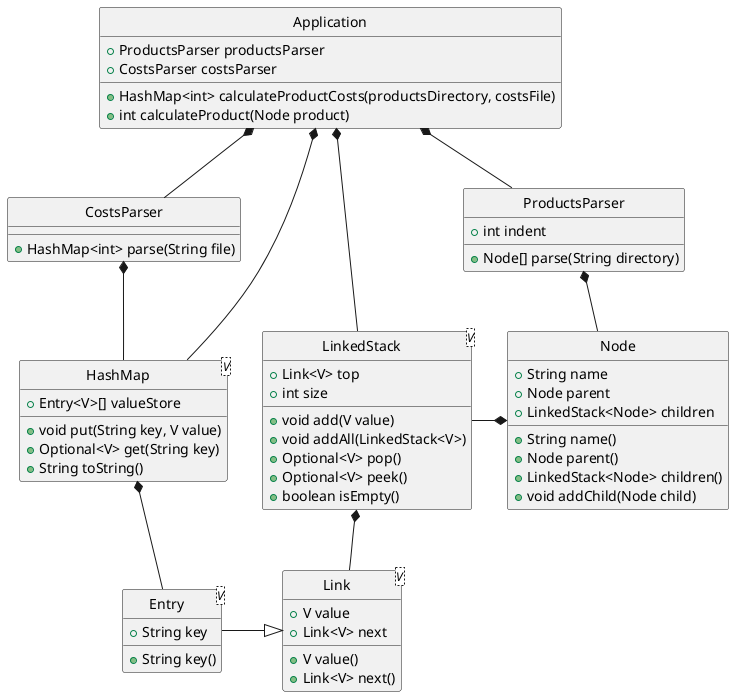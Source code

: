 @startuml

class Link<V> {
  +V value
  +Link<V> next
  +V value()
  +Link<V> next()
}

class HashMap<V> {
  +Entry<V>[] valueStore
  +void put(String key, V value)
  +Optional<V> get(String key)
  +String toString()
}

class Entry<V> {
  +String key
  +String key()
}

class LinkedStack<V> {
  +Link<V> top
  +int size
  +void add(V value)
  +void addAll(LinkedStack<V>)
  +Optional<V> pop()
  +Optional<V> peek()
  +boolean isEmpty()
}

class Node {
  +String name
  +Node parent
  +LinkedStack<Node> children
  +String name()
  +Node parent()
  +LinkedStack<Node> children()
  +void addChild(Node child)
}

class ProductsParser {
  +int indent
  +Node[] parse(String directory)
}

class CostsParser {
  +HashMap<int> parse(String file)
}

class Application {
  +ProductsParser productsParser
  +CostsParser costsParser
  +HashMap<int> calculateProductCosts(productsDirectory, costsFile)
  +int calculateProduct(Node product)
}

HashMap *-- Entry
LinkedStack *-- Link
Link <|-left- Entry

ProductsParser *-- Node
CostsParser *-- HashMap
Application *-- LinkedStack
LinkedStack -right-* Node

Application *-- ProductsParser
Application *-- CostsParser
Application *-- HashMap

hide circle

@enduml

